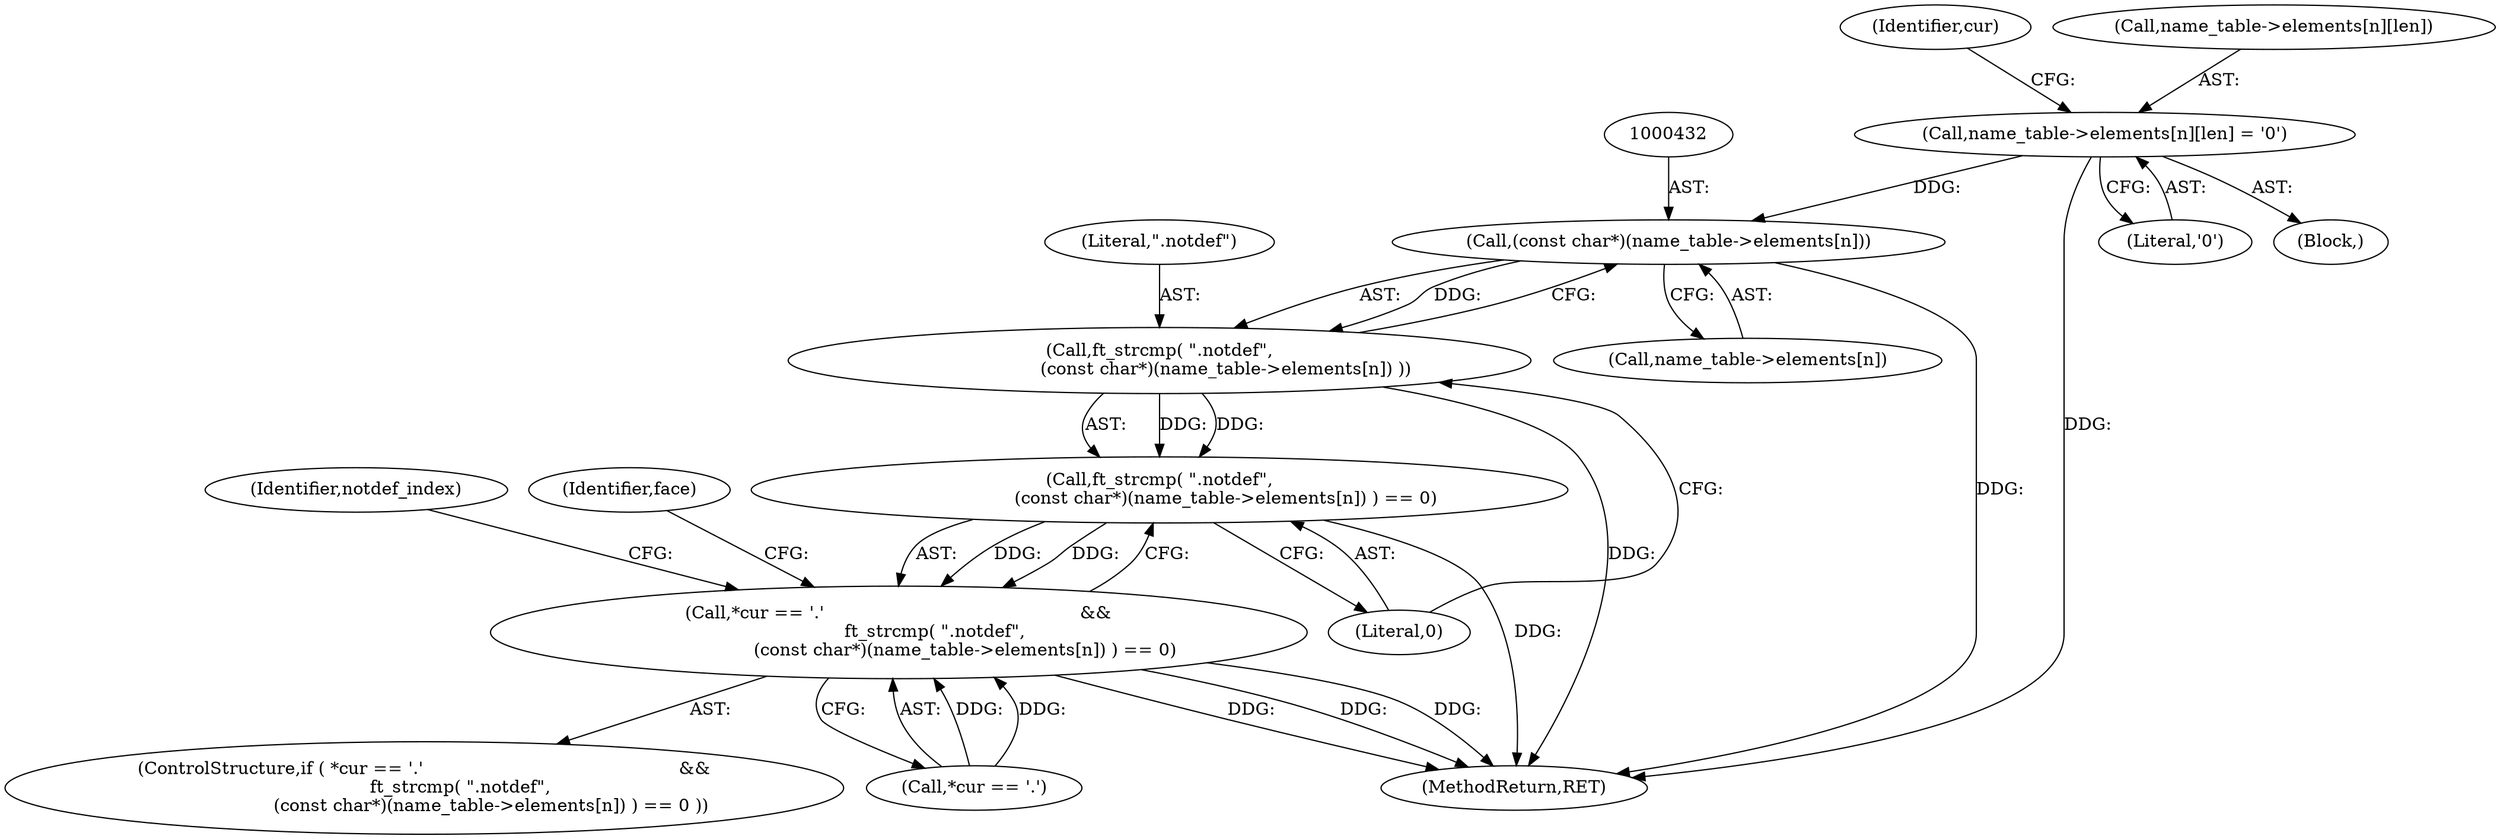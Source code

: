 digraph "0_savannah_73be9f9ab67842cfbec36ee99e8d2301434c84ca@array" {
"1000413" [label="(Call,name_table->elements[n][len] = '\0')"];
"1000431" [label="(Call,(const char*)(name_table->elements[n]))"];
"1000429" [label="(Call,ft_strcmp( \".notdef\",\n                        (const char*)(name_table->elements[n]) ))"];
"1000428" [label="(Call,ft_strcmp( \".notdef\",\n                        (const char*)(name_table->elements[n]) ) == 0)"];
"1000423" [label="(Call,*cur == '.'                                              &&\n             ft_strcmp( \".notdef\",\n                        (const char*)(name_table->elements[n]) ) == 0)"];
"1000423" [label="(Call,*cur == '.'                                              &&\n             ft_strcmp( \".notdef\",\n                        (const char*)(name_table->elements[n]) ) == 0)"];
"1000438" [label="(Literal,0)"];
"1000441" [label="(Identifier,notdef_index)"];
"1000426" [label="(Identifier,cur)"];
"1000433" [label="(Call,name_table->elements[n])"];
"1000428" [label="(Call,ft_strcmp( \".notdef\",\n                        (const char*)(name_table->elements[n]) ) == 0)"];
"1000532" [label="(MethodReturn,RET)"];
"1000421" [label="(Literal,'\0')"];
"1000452" [label="(Identifier,face)"];
"1000430" [label="(Literal,\".notdef\")"];
"1000422" [label="(ControlStructure,if ( *cur == '.'                                              &&\n             ft_strcmp( \".notdef\",\n                        (const char*)(name_table->elements[n]) ) == 0 ))"];
"1000270" [label="(Block,)"];
"1000431" [label="(Call,(const char*)(name_table->elements[n]))"];
"1000414" [label="(Call,name_table->elements[n][len])"];
"1000424" [label="(Call,*cur == '.')"];
"1000429" [label="(Call,ft_strcmp( \".notdef\",\n                        (const char*)(name_table->elements[n]) ))"];
"1000413" [label="(Call,name_table->elements[n][len] = '\0')"];
"1000413" -> "1000270"  [label="AST: "];
"1000413" -> "1000421"  [label="CFG: "];
"1000414" -> "1000413"  [label="AST: "];
"1000421" -> "1000413"  [label="AST: "];
"1000426" -> "1000413"  [label="CFG: "];
"1000413" -> "1000532"  [label="DDG: "];
"1000413" -> "1000431"  [label="DDG: "];
"1000431" -> "1000429"  [label="AST: "];
"1000431" -> "1000433"  [label="CFG: "];
"1000432" -> "1000431"  [label="AST: "];
"1000433" -> "1000431"  [label="AST: "];
"1000429" -> "1000431"  [label="CFG: "];
"1000431" -> "1000532"  [label="DDG: "];
"1000431" -> "1000429"  [label="DDG: "];
"1000429" -> "1000428"  [label="AST: "];
"1000430" -> "1000429"  [label="AST: "];
"1000438" -> "1000429"  [label="CFG: "];
"1000429" -> "1000532"  [label="DDG: "];
"1000429" -> "1000428"  [label="DDG: "];
"1000429" -> "1000428"  [label="DDG: "];
"1000428" -> "1000423"  [label="AST: "];
"1000428" -> "1000438"  [label="CFG: "];
"1000438" -> "1000428"  [label="AST: "];
"1000423" -> "1000428"  [label="CFG: "];
"1000428" -> "1000532"  [label="DDG: "];
"1000428" -> "1000423"  [label="DDG: "];
"1000428" -> "1000423"  [label="DDG: "];
"1000423" -> "1000422"  [label="AST: "];
"1000423" -> "1000424"  [label="CFG: "];
"1000424" -> "1000423"  [label="AST: "];
"1000441" -> "1000423"  [label="CFG: "];
"1000452" -> "1000423"  [label="CFG: "];
"1000423" -> "1000532"  [label="DDG: "];
"1000423" -> "1000532"  [label="DDG: "];
"1000423" -> "1000532"  [label="DDG: "];
"1000424" -> "1000423"  [label="DDG: "];
"1000424" -> "1000423"  [label="DDG: "];
}
